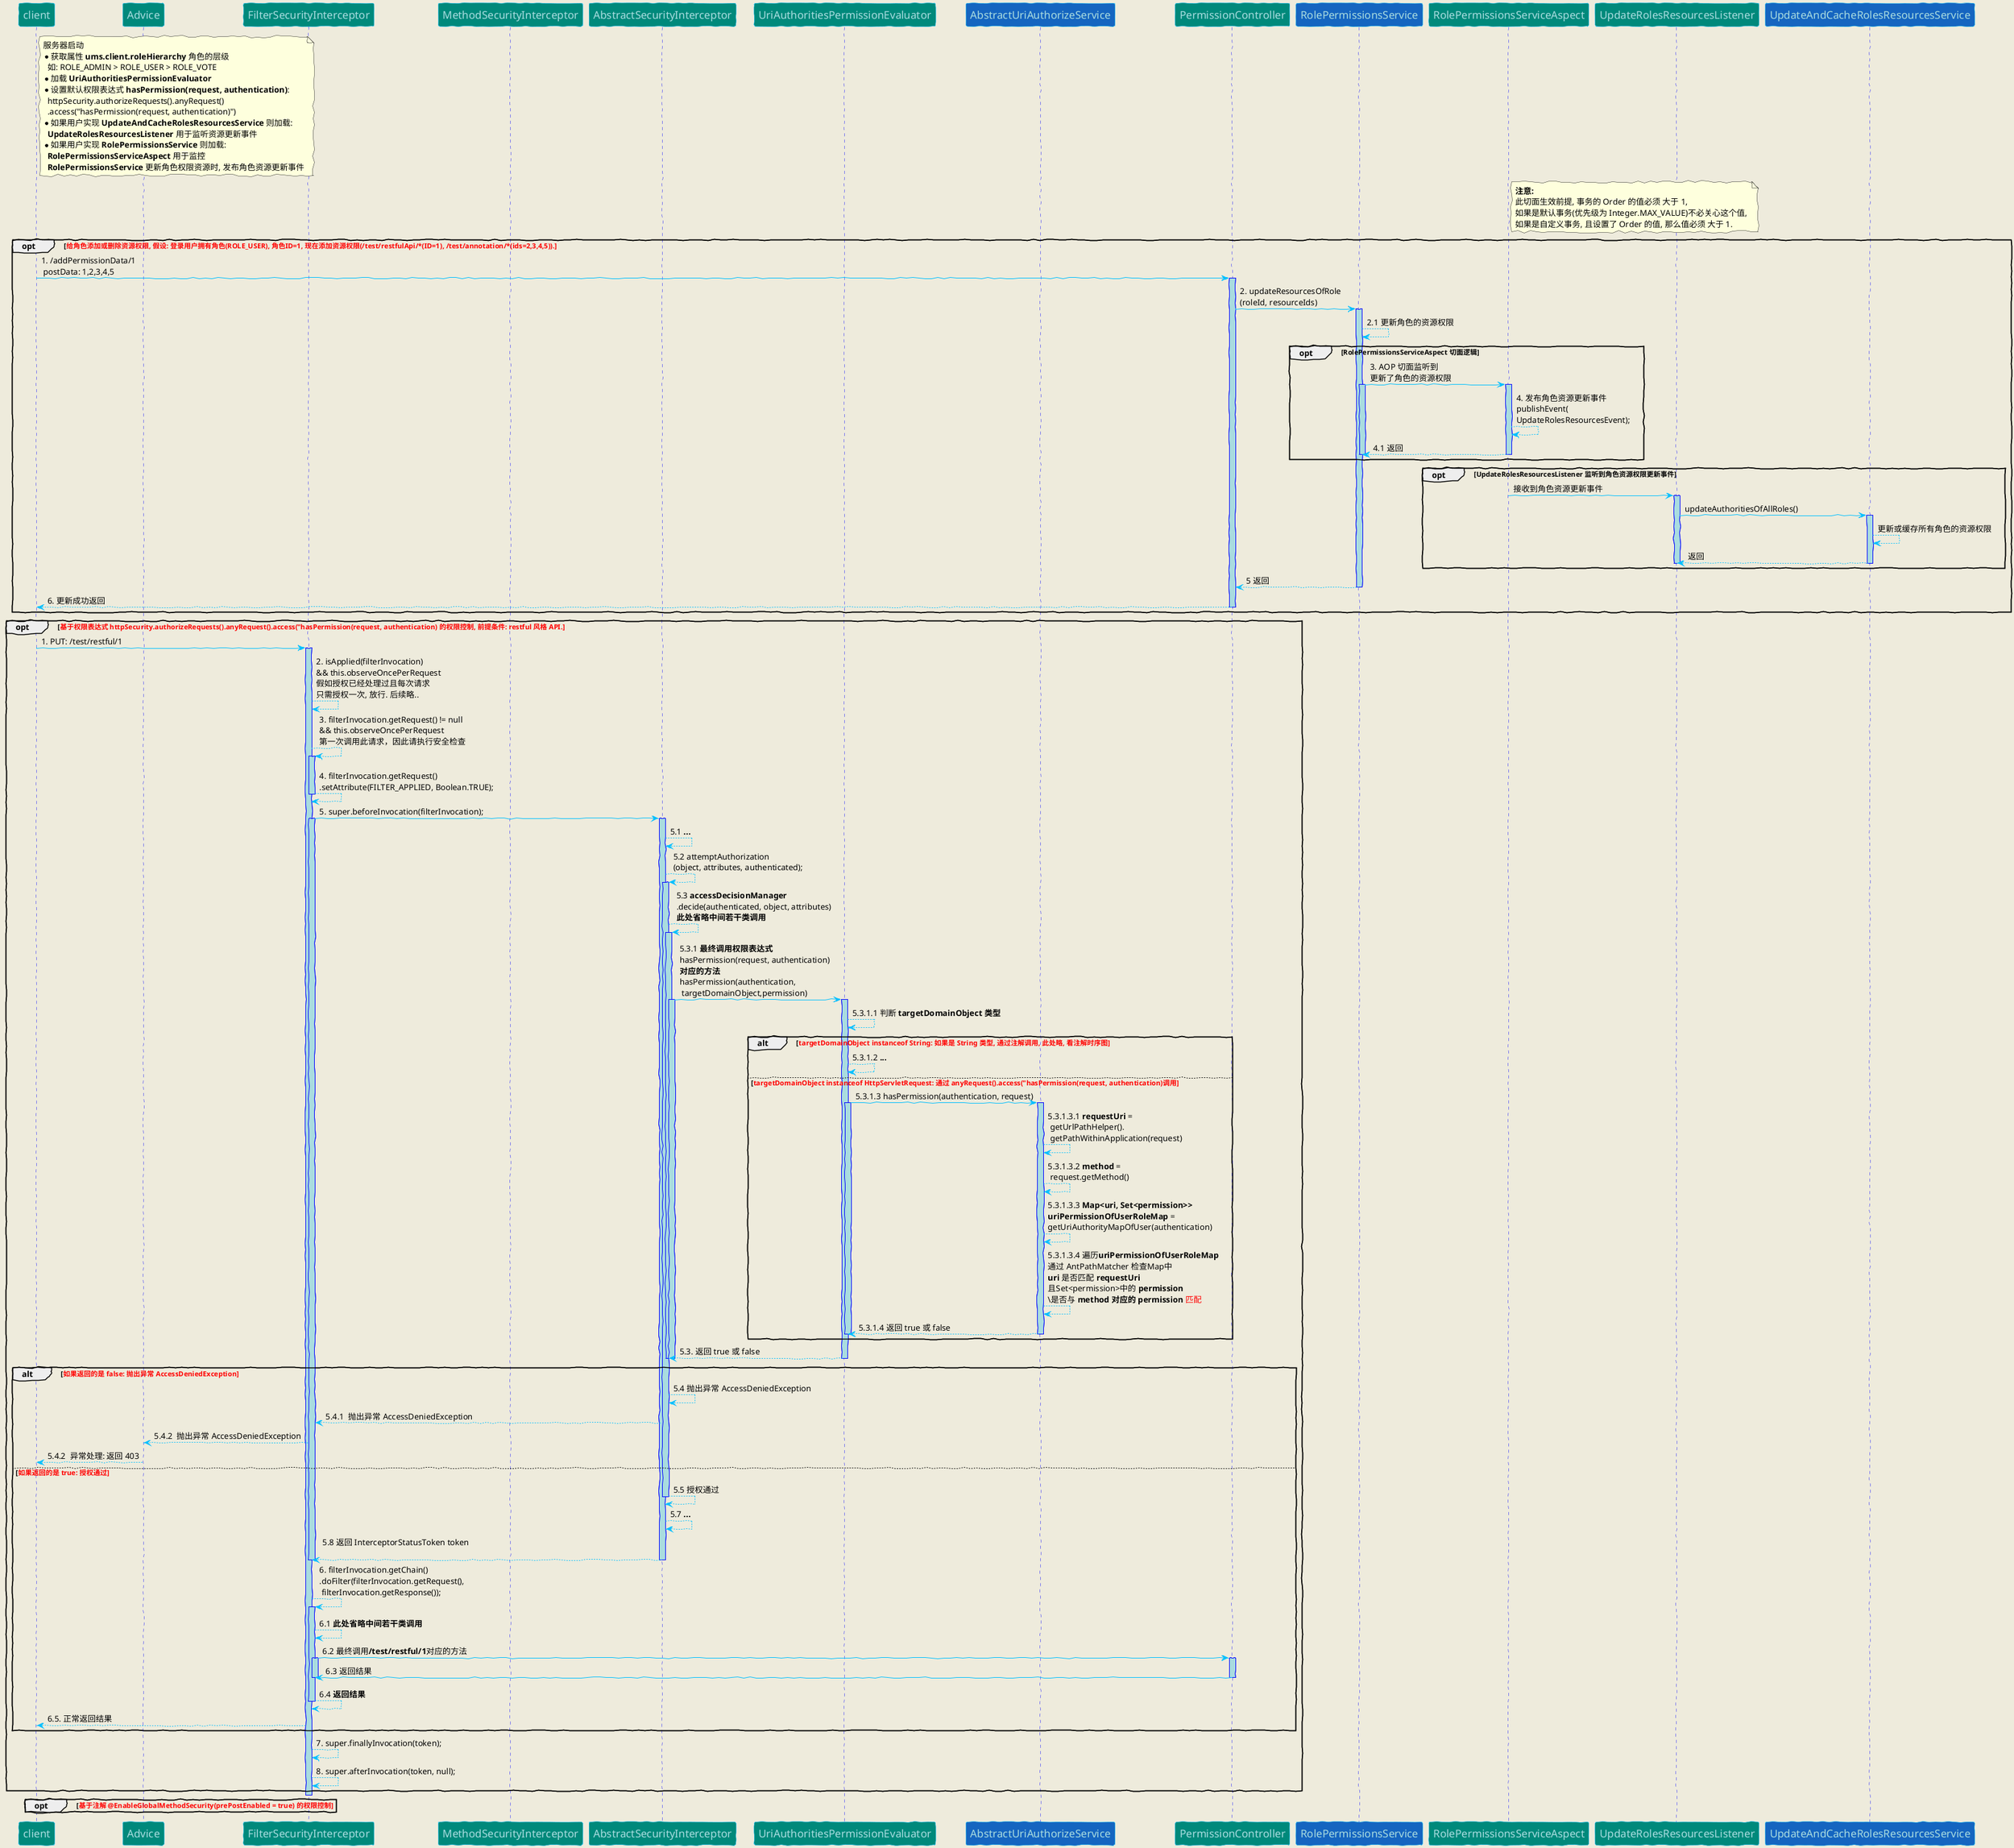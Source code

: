@startuml

skinparam backgroundColor #EEEBDC
skinparam handwritten true
skinparam sequence {
ArrowColor DeepSkyBlue
ActorBorderColor DeepSkyBlue
LifeLineBorderColor blue
LifeLineBackgroundColor #A9DCDF
ParticipantBorderColor DeepSkyBlue
ParticipantBackgroundColor #00897b
ParticipantFontName Impact
ParticipantFontSize 17
ParticipantFontColor #A9DCDF
ActorBackgroundColor aqua
ActorFontColor DeepSkyBlue
ActorFontSize 17
ActorFontName Aapex
}

participant "client"
note right client: 服务器启动\n\
* 获取属性 **ums.client.roleHierarchy** 角色的层级\n\
  如: ROLE_ADMIN > ROLE_USER > ROLE_VOTE\n\
* 加载 **UriAuthoritiesPermissionEvaluator**\n\
* 设置默认权限表达式 **hasPermission(request, authentication)**:\n\
  httpSecurity.authorizeRequests().anyRequest()\n\
  .access("hasPermission(request, authentication)")\n\
* 如果用户实现 **UpdateAndCacheRolesResourcesService** 则加载:\n\
  **UpdateRolesResourcesListener** 用于监听资源更新事件\n\
* 如果用户实现 **RolePermissionsService** 则加载:\n\
  **RolePermissionsServiceAspect** 用于监控\n\
  **RolePermissionsService** 更新角色权限资源时, 发布角色资源更新事件


participant "Advice"
participant "FilterSecurityInterceptor"
participant "MethodSecurityInterceptor"
participant "AbstractSecurityInterceptor"
participant "UriAuthoritiesPermissionEvaluator"
participant "AbstractUriAuthorizeService" #1565c0
participant "PermissionController"
participant "RolePermissionsService" #1565c0
participant "RolePermissionsServiceAspect"
participant "UpdateRolesResourcesListener"
participant "UpdateAndCacheRolesResourcesService" #1565c0

note right RolePermissionsServiceAspect: **注意:**\n\
此切面生效前提, 事务的 Order 的值必须 大于 1, \n\
如果是默认事务(优先级为 Integer.MAX_VALUE)不必关心这个值, \n\
如果是自定义事务, 且设置了 Order 的值, 那么值必须 大于 1.

opt <font color=red>给角色添加或删除资源权限, 假设: 登录用户拥有角色(ROLE_USER), 角色ID=1, 现在添加资源权限(/test/restfulApi/*(ID=1), /test/annotation/*(ids=2,3,4,5)).
client -> PermissionController: 1. /addPermissionData/1 \n postData: 1,2,3,4,5
activate PermissionController
PermissionController -> RolePermissionsService: 2. updateResourcesOfRole\n(roleId, resourceIds)
activate RolePermissionsService
RolePermissionsService --> RolePermissionsService: 2.1 更新角色的资源权限
opt RolePermissionsServiceAspect 切面逻辑
RolePermissionsService -> RolePermissionsServiceAspect: 3. AOP 切面监听到\n更新了角色的资源权限
activate RolePermissionsService
activate RolePermissionsServiceAspect
RolePermissionsServiceAspect --> RolePermissionsServiceAspect: 4. 发布角色资源更新事件\n\
publishEvent(\n\
UpdateRolesResourcesEvent);
RolePermissionsServiceAspect --> RolePermissionsService: 4.1 返回
deactivate RolePermissionsService
deactivate RolePermissionsServiceAspect
end
opt UpdateRolesResourcesListener 监听到角色资源权限更新事件
RolePermissionsServiceAspect -> UpdateRolesResourcesListener: 接收到角色资源更新事件
activate UpdateRolesResourcesListener
UpdateRolesResourcesListener -> UpdateAndCacheRolesResourcesService: updateAuthoritiesOfAllRoles()
activate UpdateAndCacheRolesResourcesService
UpdateAndCacheRolesResourcesService --> UpdateAndCacheRolesResourcesService: 更新或缓存所有角色的资源权限
UpdateAndCacheRolesResourcesService --> UpdateRolesResourcesListener: 返回
deactivate UpdateAndCacheRolesResourcesService
deactivate UpdateRolesResourcesListener
end
RolePermissionsService --> PermissionController: 5 返回
deactivate RolePermissionsService
PermissionController --> client: 6. 更新成功返回
deactivate PermissionController
end


opt <font color=red>基于权限表达式 httpSecurity.authorizeRequests().anyRequest().access("hasPermission(request, authentication) \
的权限控制, 前提条件: restful 风格 API.
client -> FilterSecurityInterceptor: 1. PUT: /test/restful/1
activate FilterSecurityInterceptor
FilterSecurityInterceptor --> FilterSecurityInterceptor: 2. isApplied(filterInvocation) \n\
&& this.observeOncePerRequest\n\
假如授权已经处理过且每次请求\n只需授权一次, 放行. 后续略..
FilterSecurityInterceptor --> FilterSecurityInterceptor: 3. filterInvocation.getRequest() != null\n\
&& this.observeOncePerRequest\n\
第一次调用此请求，因此请执行安全检查
activate FilterSecurityInterceptor
FilterSecurityInterceptor --> FilterSecurityInterceptor: 4. filterInvocation.getRequest()\n\
.setAttribute(FILTER_APPLIED, Boolean.TRUE);
deactivate FilterSecurityInterceptor

FilterSecurityInterceptor -> AbstractSecurityInterceptor: 5. super.beforeInvocation(filterInvocation);
activate FilterSecurityInterceptor
activate AbstractSecurityInterceptor
AbstractSecurityInterceptor --> AbstractSecurityInterceptor: 5.1 **...**
AbstractSecurityInterceptor --> AbstractSecurityInterceptor: 5.2 attemptAuthorization\n\
(object, attributes, authenticated);
activate AbstractSecurityInterceptor
AbstractSecurityInterceptor --> AbstractSecurityInterceptor: 5.3 **accessDecisionManager**\n\
.decide(authenticated, object, attributes)\n**此处省略中间若干类调用**
activate AbstractSecurityInterceptor
AbstractSecurityInterceptor -> UriAuthoritiesPermissionEvaluator: 5.3.1 **最终调用权限表达式**\n\
hasPermission(request, authentication)\n\
**对应的方法**\n\
hasPermission(authentication,\n targetDomainObject,permission)
activate AbstractSecurityInterceptor
activate UriAuthoritiesPermissionEvaluator
UriAuthoritiesPermissionEvaluator --> UriAuthoritiesPermissionEvaluator: 5.3.1.1 判断 **targetDomainObject 类型**
alt <font color=red>targetDomainObject instanceof String: 如果是 String 类型, 通过注解调用, 此处略, 看注解时序图
UriAuthoritiesPermissionEvaluator --> UriAuthoritiesPermissionEvaluator: 5.3.1.2 **...**
else <font color=red>targetDomainObject instanceof HttpServletRequest: 通过 anyRequest().access("hasPermission(request, authentication)调用
UriAuthoritiesPermissionEvaluator -> AbstractUriAuthorizeService: 5.3.1.3 hasPermission(authentication, request)
activate UriAuthoritiesPermissionEvaluator
activate AbstractUriAuthorizeService
AbstractUriAuthorizeService --> AbstractUriAuthorizeService: 5.3.1.3.1 **requestUri** =\n\
 getUrlPathHelper().\n getPathWithinApplication(request)
AbstractUriAuthorizeService --> AbstractUriAuthorizeService: 5.3.1.3.2 **method** =\n\
 request.getMethod()
AbstractUriAuthorizeService --> AbstractUriAuthorizeService: 5.3.1.3.3 **Map<uri, Set<permission>>**\n\
**uriPermissionOfUserRoleMap** =\n\
getUriAuthorityMapOfUser(authentication)
AbstractUriAuthorizeService --> AbstractUriAuthorizeService: 5.3.1.3.4 遍历**uriPermissionOfUserRoleMap**\n\
通过 AntPathMatcher 检查Map中 \n**uri** 是否匹配 **requestUri**\n\
且Set<permission>中的 **permission** \n\是否与 **method 对应的 permission** <font color=red>匹配



AbstractUriAuthorizeService --> UriAuthoritiesPermissionEvaluator: 5.3.1.4 返回 true 或 false
deactivate AbstractUriAuthorizeService
deactivate UriAuthoritiesPermissionEvaluator
end
UriAuthoritiesPermissionEvaluator --> AbstractSecurityInterceptor: 5.3. 返回 true 或 false
deactivate UriAuthoritiesPermissionEvaluator
deactivate AbstractSecurityInterceptor
deactivate AbstractSecurityInterceptor
alt <font color=red>如果返回的是 false: 抛出异常 AccessDeniedException
AbstractSecurityInterceptor --> AbstractSecurityInterceptor: 5.4 抛出异常 AccessDeniedException
AbstractSecurityInterceptor --> FilterSecurityInterceptor: 5.4.1  抛出异常 AccessDeniedException
FilterSecurityInterceptor --> Advice: 5.4.2  抛出异常 AccessDeniedException
Advice --> client: 5.4.2  异常处理: 返回 403
else <font color=red>如果返回的是 true: 授权通过
AbstractSecurityInterceptor --> AbstractSecurityInterceptor: 5.5 授权通过
deactivate AbstractSecurityInterceptor
AbstractSecurityInterceptor --> AbstractSecurityInterceptor: 5.7 **...**
AbstractSecurityInterceptor --> FilterSecurityInterceptor: 5.8 返回 InterceptorStatusToken token\n
deactivate AbstractSecurityInterceptor
deactivate FilterSecurityInterceptor

FilterSecurityInterceptor --> FilterSecurityInterceptor: 6. filterInvocation.getChain()\n\
.doFilter(filterInvocation.getRequest(), \n filterInvocation.getResponse());
activate FilterSecurityInterceptor
FilterSecurityInterceptor --> FilterSecurityInterceptor: 6.1 **此处省略中间若干类调用**
FilterSecurityInterceptor -> PermissionController: 6.2 最终调用**/test/restful/1**对应的方法
activate FilterSecurityInterceptor
activate PermissionController
PermissionController -> FilterSecurityInterceptor: 6.3 返回结果
deactivate PermissionController
deactivate FilterSecurityInterceptor
FilterSecurityInterceptor --> FilterSecurityInterceptor: 6.4 **返回结果**
deactivate FilterSecurityInterceptor
FilterSecurityInterceptor --> client: 6.5. 正常返回结果
end

FilterSecurityInterceptor --> FilterSecurityInterceptor: 7. super.finallyInvocation(token);
FilterSecurityInterceptor --> FilterSecurityInterceptor: 8. super.afterInvocation(token, null);
end
deactivate FilterSecurityInterceptor


opt <font color=red>基于注解 @EnableGlobalMethodSecurity(prePostEnabled = true) 的权限控制

end


@enduml